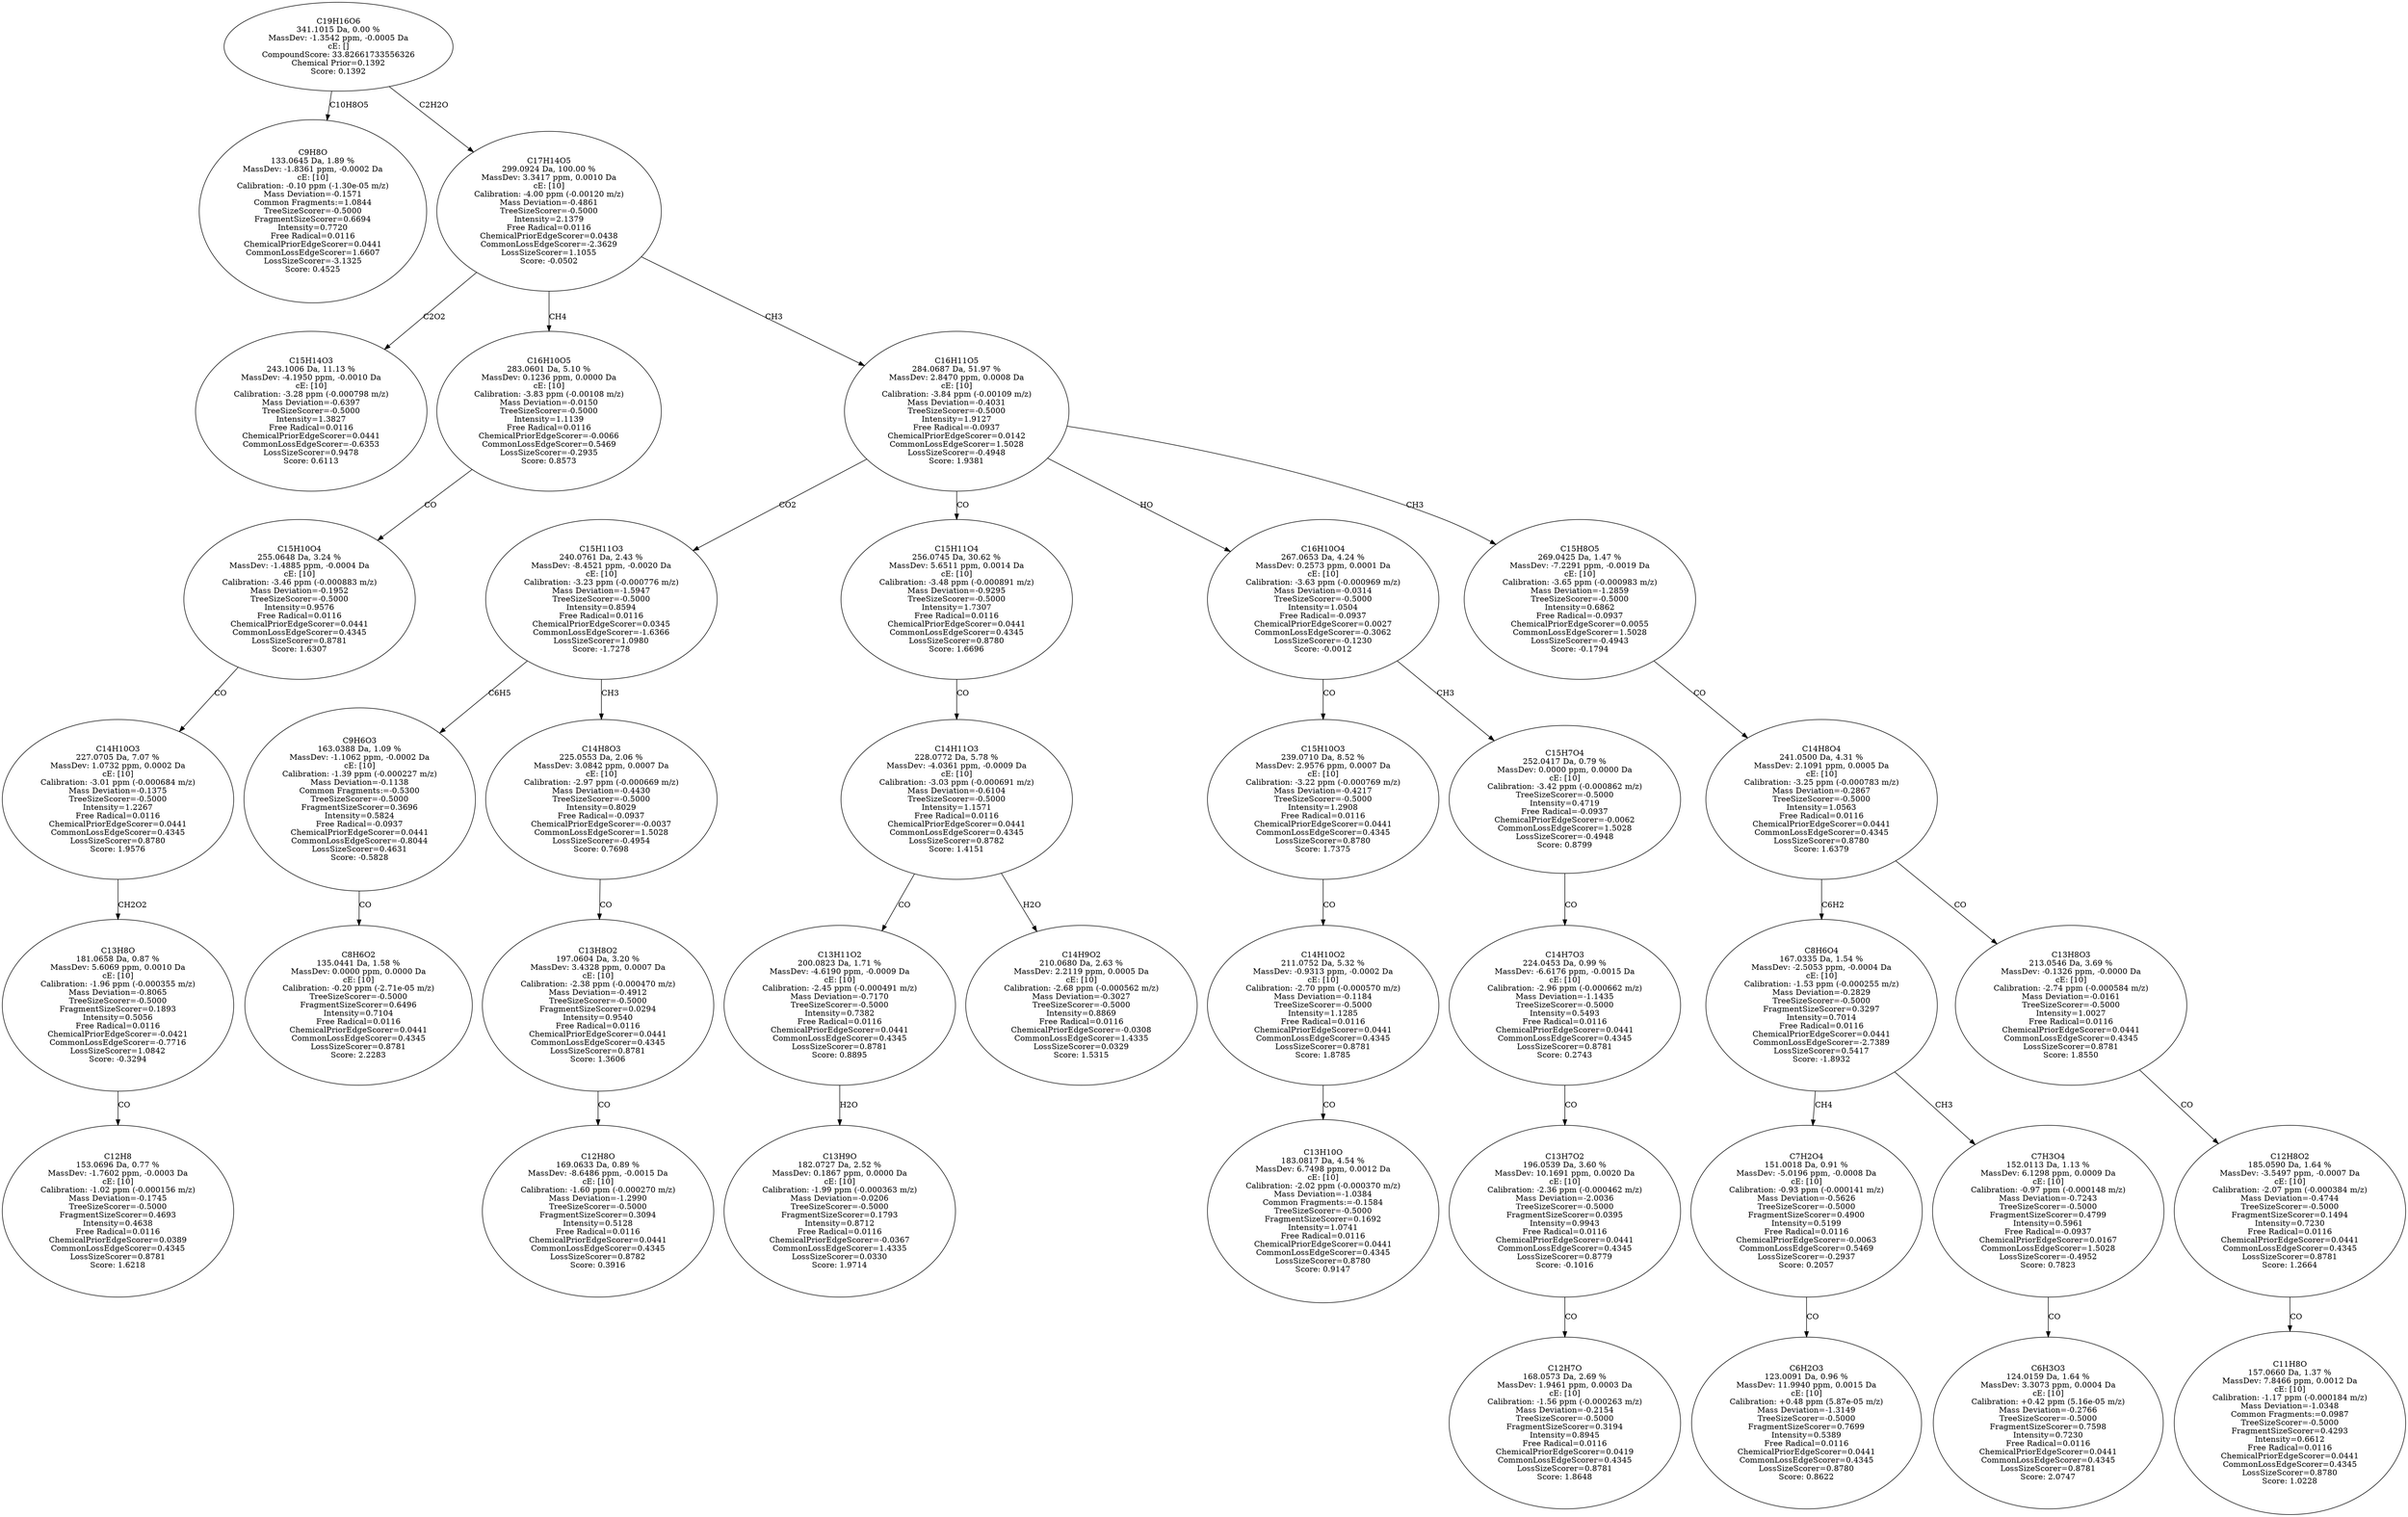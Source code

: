 strict digraph {
v1 [label="C9H8O\n133.0645 Da, 1.89 %\nMassDev: -1.8361 ppm, -0.0002 Da\ncE: [10]\nCalibration: -0.10 ppm (-1.30e-05 m/z)\nMass Deviation=-0.1571\nCommon Fragments:=1.0844\nTreeSizeScorer=-0.5000\nFragmentSizeScorer=0.6694\nIntensity=0.7720\nFree Radical=0.0116\nChemicalPriorEdgeScorer=0.0441\nCommonLossEdgeScorer=1.6607\nLossSizeScorer=-3.1325\nScore: 0.4525"];
v2 [label="C15H14O3\n243.1006 Da, 11.13 %\nMassDev: -4.1950 ppm, -0.0010 Da\ncE: [10]\nCalibration: -3.28 ppm (-0.000798 m/z)\nMass Deviation=-0.6397\nTreeSizeScorer=-0.5000\nIntensity=1.3827\nFree Radical=0.0116\nChemicalPriorEdgeScorer=0.0441\nCommonLossEdgeScorer=-0.6353\nLossSizeScorer=0.9478\nScore: 0.6113"];
v3 [label="C12H8\n153.0696 Da, 0.77 %\nMassDev: -1.7602 ppm, -0.0003 Da\ncE: [10]\nCalibration: -1.02 ppm (-0.000156 m/z)\nMass Deviation=-0.1745\nTreeSizeScorer=-0.5000\nFragmentSizeScorer=0.4693\nIntensity=0.4638\nFree Radical=0.0116\nChemicalPriorEdgeScorer=0.0389\nCommonLossEdgeScorer=0.4345\nLossSizeScorer=0.8781\nScore: 1.6218"];
v4 [label="C13H8O\n181.0658 Da, 0.87 %\nMassDev: 5.6069 ppm, 0.0010 Da\ncE: [10]\nCalibration: -1.96 ppm (-0.000355 m/z)\nMass Deviation=-0.8065\nTreeSizeScorer=-0.5000\nFragmentSizeScorer=0.1893\nIntensity=0.5056\nFree Radical=0.0116\nChemicalPriorEdgeScorer=-0.0421\nCommonLossEdgeScorer=-0.7716\nLossSizeScorer=1.0842\nScore: -0.3294"];
v5 [label="C14H10O3\n227.0705 Da, 7.07 %\nMassDev: 1.0732 ppm, 0.0002 Da\ncE: [10]\nCalibration: -3.01 ppm (-0.000684 m/z)\nMass Deviation=-0.1375\nTreeSizeScorer=-0.5000\nIntensity=1.2267\nFree Radical=0.0116\nChemicalPriorEdgeScorer=0.0441\nCommonLossEdgeScorer=0.4345\nLossSizeScorer=0.8780\nScore: 1.9576"];
v6 [label="C15H10O4\n255.0648 Da, 3.24 %\nMassDev: -1.4885 ppm, -0.0004 Da\ncE: [10]\nCalibration: -3.46 ppm (-0.000883 m/z)\nMass Deviation=-0.1952\nTreeSizeScorer=-0.5000\nIntensity=0.9576\nFree Radical=0.0116\nChemicalPriorEdgeScorer=0.0441\nCommonLossEdgeScorer=0.4345\nLossSizeScorer=0.8781\nScore: 1.6307"];
v7 [label="C16H10O5\n283.0601 Da, 5.10 %\nMassDev: 0.1236 ppm, 0.0000 Da\ncE: [10]\nCalibration: -3.83 ppm (-0.00108 m/z)\nMass Deviation=-0.0150\nTreeSizeScorer=-0.5000\nIntensity=1.1139\nFree Radical=0.0116\nChemicalPriorEdgeScorer=-0.0066\nCommonLossEdgeScorer=0.5469\nLossSizeScorer=-0.2935\nScore: 0.8573"];
v8 [label="C8H6O2\n135.0441 Da, 1.58 %\nMassDev: 0.0000 ppm, 0.0000 Da\ncE: [10]\nCalibration: -0.20 ppm (-2.71e-05 m/z)\nTreeSizeScorer=-0.5000\nFragmentSizeScorer=0.6496\nIntensity=0.7104\nFree Radical=0.0116\nChemicalPriorEdgeScorer=0.0441\nCommonLossEdgeScorer=0.4345\nLossSizeScorer=0.8781\nScore: 2.2283"];
v9 [label="C9H6O3\n163.0388 Da, 1.09 %\nMassDev: -1.1062 ppm, -0.0002 Da\ncE: [10]\nCalibration: -1.39 ppm (-0.000227 m/z)\nMass Deviation=-0.1138\nCommon Fragments:=-0.5300\nTreeSizeScorer=-0.5000\nFragmentSizeScorer=0.3696\nIntensity=0.5824\nFree Radical=-0.0937\nChemicalPriorEdgeScorer=0.0441\nCommonLossEdgeScorer=-0.8044\nLossSizeScorer=0.4631\nScore: -0.5828"];
v10 [label="C12H8O\n169.0633 Da, 0.89 %\nMassDev: -8.6486 ppm, -0.0015 Da\ncE: [10]\nCalibration: -1.60 ppm (-0.000270 m/z)\nMass Deviation=-1.2990\nTreeSizeScorer=-0.5000\nFragmentSizeScorer=0.3094\nIntensity=0.5128\nFree Radical=0.0116\nChemicalPriorEdgeScorer=0.0441\nCommonLossEdgeScorer=0.4345\nLossSizeScorer=0.8782\nScore: 0.3916"];
v11 [label="C13H8O2\n197.0604 Da, 3.20 %\nMassDev: 3.4328 ppm, 0.0007 Da\ncE: [10]\nCalibration: -2.38 ppm (-0.000470 m/z)\nMass Deviation=-0.4912\nTreeSizeScorer=-0.5000\nFragmentSizeScorer=0.0294\nIntensity=0.9540\nFree Radical=0.0116\nChemicalPriorEdgeScorer=0.0441\nCommonLossEdgeScorer=0.4345\nLossSizeScorer=0.8781\nScore: 1.3606"];
v12 [label="C14H8O3\n225.0553 Da, 2.06 %\nMassDev: 3.0842 ppm, 0.0007 Da\ncE: [10]\nCalibration: -2.97 ppm (-0.000669 m/z)\nMass Deviation=-0.4430\nTreeSizeScorer=-0.5000\nIntensity=0.8029\nFree Radical=-0.0937\nChemicalPriorEdgeScorer=-0.0037\nCommonLossEdgeScorer=1.5028\nLossSizeScorer=-0.4954\nScore: 0.7698"];
v13 [label="C15H11O3\n240.0761 Da, 2.43 %\nMassDev: -8.4521 ppm, -0.0020 Da\ncE: [10]\nCalibration: -3.23 ppm (-0.000776 m/z)\nMass Deviation=-1.5947\nTreeSizeScorer=-0.5000\nIntensity=0.8594\nFree Radical=0.0116\nChemicalPriorEdgeScorer=0.0345\nCommonLossEdgeScorer=-1.6366\nLossSizeScorer=1.0980\nScore: -1.7278"];
v14 [label="C13H9O\n182.0727 Da, 2.52 %\nMassDev: 0.1867 ppm, 0.0000 Da\ncE: [10]\nCalibration: -1.99 ppm (-0.000363 m/z)\nMass Deviation=-0.0206\nTreeSizeScorer=-0.5000\nFragmentSizeScorer=0.1793\nIntensity=0.8712\nFree Radical=0.0116\nChemicalPriorEdgeScorer=-0.0367\nCommonLossEdgeScorer=1.4335\nLossSizeScorer=0.0330\nScore: 1.9714"];
v15 [label="C13H11O2\n200.0823 Da, 1.71 %\nMassDev: -4.6190 ppm, -0.0009 Da\ncE: [10]\nCalibration: -2.45 ppm (-0.000491 m/z)\nMass Deviation=-0.7170\nTreeSizeScorer=-0.5000\nIntensity=0.7382\nFree Radical=0.0116\nChemicalPriorEdgeScorer=0.0441\nCommonLossEdgeScorer=0.4345\nLossSizeScorer=0.8781\nScore: 0.8895"];
v16 [label="C14H9O2\n210.0680 Da, 2.63 %\nMassDev: 2.2119 ppm, 0.0005 Da\ncE: [10]\nCalibration: -2.68 ppm (-0.000562 m/z)\nMass Deviation=-0.3027\nTreeSizeScorer=-0.5000\nIntensity=0.8869\nFree Radical=0.0116\nChemicalPriorEdgeScorer=-0.0308\nCommonLossEdgeScorer=1.4335\nLossSizeScorer=0.0329\nScore: 1.5315"];
v17 [label="C14H11O3\n228.0772 Da, 5.78 %\nMassDev: -4.0361 ppm, -0.0009 Da\ncE: [10]\nCalibration: -3.03 ppm (-0.000691 m/z)\nMass Deviation=-0.6104\nTreeSizeScorer=-0.5000\nIntensity=1.1571\nFree Radical=0.0116\nChemicalPriorEdgeScorer=0.0441\nCommonLossEdgeScorer=0.4345\nLossSizeScorer=0.8782\nScore: 1.4151"];
v18 [label="C15H11O4\n256.0745 Da, 30.62 %\nMassDev: 5.6511 ppm, 0.0014 Da\ncE: [10]\nCalibration: -3.48 ppm (-0.000891 m/z)\nMass Deviation=-0.9295\nTreeSizeScorer=-0.5000\nIntensity=1.7307\nFree Radical=0.0116\nChemicalPriorEdgeScorer=0.0441\nCommonLossEdgeScorer=0.4345\nLossSizeScorer=0.8780\nScore: 1.6696"];
v19 [label="C13H10O\n183.0817 Da, 4.54 %\nMassDev: 6.7498 ppm, 0.0012 Da\ncE: [10]\nCalibration: -2.02 ppm (-0.000370 m/z)\nMass Deviation=-1.0384\nCommon Fragments:=-0.1584\nTreeSizeScorer=-0.5000\nFragmentSizeScorer=0.1692\nIntensity=1.0741\nFree Radical=0.0116\nChemicalPriorEdgeScorer=0.0441\nCommonLossEdgeScorer=0.4345\nLossSizeScorer=0.8780\nScore: 0.9147"];
v20 [label="C14H10O2\n211.0752 Da, 5.32 %\nMassDev: -0.9313 ppm, -0.0002 Da\ncE: [10]\nCalibration: -2.70 ppm (-0.000570 m/z)\nMass Deviation=-0.1184\nTreeSizeScorer=-0.5000\nIntensity=1.1285\nFree Radical=0.0116\nChemicalPriorEdgeScorer=0.0441\nCommonLossEdgeScorer=0.4345\nLossSizeScorer=0.8781\nScore: 1.8785"];
v21 [label="C15H10O3\n239.0710 Da, 8.52 %\nMassDev: 2.9576 ppm, 0.0007 Da\ncE: [10]\nCalibration: -3.22 ppm (-0.000769 m/z)\nMass Deviation=-0.4217\nTreeSizeScorer=-0.5000\nIntensity=1.2908\nFree Radical=0.0116\nChemicalPriorEdgeScorer=0.0441\nCommonLossEdgeScorer=0.4345\nLossSizeScorer=0.8780\nScore: 1.7375"];
v22 [label="C12H7O\n168.0573 Da, 2.69 %\nMassDev: 1.9461 ppm, 0.0003 Da\ncE: [10]\nCalibration: -1.56 ppm (-0.000263 m/z)\nMass Deviation=-0.2154\nTreeSizeScorer=-0.5000\nFragmentSizeScorer=0.3194\nIntensity=0.8945\nFree Radical=0.0116\nChemicalPriorEdgeScorer=0.0419\nCommonLossEdgeScorer=0.4345\nLossSizeScorer=0.8781\nScore: 1.8648"];
v23 [label="C13H7O2\n196.0539 Da, 3.60 %\nMassDev: 10.1691 ppm, 0.0020 Da\ncE: [10]\nCalibration: -2.36 ppm (-0.000462 m/z)\nMass Deviation=-2.0036\nTreeSizeScorer=-0.5000\nFragmentSizeScorer=0.0395\nIntensity=0.9943\nFree Radical=0.0116\nChemicalPriorEdgeScorer=0.0441\nCommonLossEdgeScorer=0.4345\nLossSizeScorer=0.8779\nScore: -0.1016"];
v24 [label="C14H7O3\n224.0453 Da, 0.99 %\nMassDev: -6.6176 ppm, -0.0015 Da\ncE: [10]\nCalibration: -2.96 ppm (-0.000662 m/z)\nMass Deviation=-1.1435\nTreeSizeScorer=-0.5000\nIntensity=0.5493\nFree Radical=0.0116\nChemicalPriorEdgeScorer=0.0441\nCommonLossEdgeScorer=0.4345\nLossSizeScorer=0.8781\nScore: 0.2743"];
v25 [label="C15H7O4\n252.0417 Da, 0.79 %\nMassDev: 0.0000 ppm, 0.0000 Da\ncE: [10]\nCalibration: -3.42 ppm (-0.000862 m/z)\nTreeSizeScorer=-0.5000\nIntensity=0.4719\nFree Radical=-0.0937\nChemicalPriorEdgeScorer=-0.0062\nCommonLossEdgeScorer=1.5028\nLossSizeScorer=-0.4948\nScore: 0.8799"];
v26 [label="C16H10O4\n267.0653 Da, 4.24 %\nMassDev: 0.2573 ppm, 0.0001 Da\ncE: [10]\nCalibration: -3.63 ppm (-0.000969 m/z)\nMass Deviation=-0.0314\nTreeSizeScorer=-0.5000\nIntensity=1.0504\nFree Radical=-0.0937\nChemicalPriorEdgeScorer=0.0027\nCommonLossEdgeScorer=-0.3062\nLossSizeScorer=-0.1230\nScore: -0.0012"];
v27 [label="C6H2O3\n123.0091 Da, 0.96 %\nMassDev: 11.9940 ppm, 0.0015 Da\ncE: [10]\nCalibration: +0.48 ppm (5.87e-05 m/z)\nMass Deviation=-1.3149\nTreeSizeScorer=-0.5000\nFragmentSizeScorer=0.7699\nIntensity=0.5389\nFree Radical=0.0116\nChemicalPriorEdgeScorer=0.0441\nCommonLossEdgeScorer=0.4345\nLossSizeScorer=0.8780\nScore: 0.8622"];
v28 [label="C7H2O4\n151.0018 Da, 0.91 %\nMassDev: -5.0196 ppm, -0.0008 Da\ncE: [10]\nCalibration: -0.93 ppm (-0.000141 m/z)\nMass Deviation=-0.5626\nTreeSizeScorer=-0.5000\nFragmentSizeScorer=0.4900\nIntensity=0.5199\nFree Radical=0.0116\nChemicalPriorEdgeScorer=-0.0063\nCommonLossEdgeScorer=0.5469\nLossSizeScorer=-0.2937\nScore: 0.2057"];
v29 [label="C6H3O3\n124.0159 Da, 1.64 %\nMassDev: 3.3073 ppm, 0.0004 Da\ncE: [10]\nCalibration: +0.42 ppm (5.16e-05 m/z)\nMass Deviation=-0.2766\nTreeSizeScorer=-0.5000\nFragmentSizeScorer=0.7598\nIntensity=0.7230\nFree Radical=0.0116\nChemicalPriorEdgeScorer=0.0441\nCommonLossEdgeScorer=0.4345\nLossSizeScorer=0.8781\nScore: 2.0747"];
v30 [label="C7H3O4\n152.0113 Da, 1.13 %\nMassDev: 6.1298 ppm, 0.0009 Da\ncE: [10]\nCalibration: -0.97 ppm (-0.000148 m/z)\nMass Deviation=-0.7243\nTreeSizeScorer=-0.5000\nFragmentSizeScorer=0.4799\nIntensity=0.5961\nFree Radical=-0.0937\nChemicalPriorEdgeScorer=0.0167\nCommonLossEdgeScorer=1.5028\nLossSizeScorer=-0.4952\nScore: 0.7823"];
v31 [label="C8H6O4\n167.0335 Da, 1.54 %\nMassDev: -2.5053 ppm, -0.0004 Da\ncE: [10]\nCalibration: -1.53 ppm (-0.000255 m/z)\nMass Deviation=-0.2829\nTreeSizeScorer=-0.5000\nFragmentSizeScorer=0.3297\nIntensity=0.7014\nFree Radical=0.0116\nChemicalPriorEdgeScorer=0.0441\nCommonLossEdgeScorer=-2.7389\nLossSizeScorer=0.5417\nScore: -1.8932"];
v32 [label="C11H8O\n157.0660 Da, 1.37 %\nMassDev: 7.8466 ppm, 0.0012 Da\ncE: [10]\nCalibration: -1.17 ppm (-0.000184 m/z)\nMass Deviation=-1.0348\nCommon Fragments:=0.0987\nTreeSizeScorer=-0.5000\nFragmentSizeScorer=0.4293\nIntensity=0.6612\nFree Radical=0.0116\nChemicalPriorEdgeScorer=0.0441\nCommonLossEdgeScorer=0.4345\nLossSizeScorer=0.8780\nScore: 1.0228"];
v33 [label="C12H8O2\n185.0590 Da, 1.64 %\nMassDev: -3.5497 ppm, -0.0007 Da\ncE: [10]\nCalibration: -2.07 ppm (-0.000384 m/z)\nMass Deviation=-0.4744\nTreeSizeScorer=-0.5000\nFragmentSizeScorer=0.1494\nIntensity=0.7230\nFree Radical=0.0116\nChemicalPriorEdgeScorer=0.0441\nCommonLossEdgeScorer=0.4345\nLossSizeScorer=0.8781\nScore: 1.2664"];
v34 [label="C13H8O3\n213.0546 Da, 3.69 %\nMassDev: -0.1326 ppm, -0.0000 Da\ncE: [10]\nCalibration: -2.74 ppm (-0.000584 m/z)\nMass Deviation=-0.0161\nTreeSizeScorer=-0.5000\nIntensity=1.0027\nFree Radical=0.0116\nChemicalPriorEdgeScorer=0.0441\nCommonLossEdgeScorer=0.4345\nLossSizeScorer=0.8781\nScore: 1.8550"];
v35 [label="C14H8O4\n241.0500 Da, 4.31 %\nMassDev: 2.1091 ppm, 0.0005 Da\ncE: [10]\nCalibration: -3.25 ppm (-0.000783 m/z)\nMass Deviation=-0.2867\nTreeSizeScorer=-0.5000\nIntensity=1.0563\nFree Radical=0.0116\nChemicalPriorEdgeScorer=0.0441\nCommonLossEdgeScorer=0.4345\nLossSizeScorer=0.8780\nScore: 1.6379"];
v36 [label="C15H8O5\n269.0425 Da, 1.47 %\nMassDev: -7.2291 ppm, -0.0019 Da\ncE: [10]\nCalibration: -3.65 ppm (-0.000983 m/z)\nMass Deviation=-1.2859\nTreeSizeScorer=-0.5000\nIntensity=0.6862\nFree Radical=-0.0937\nChemicalPriorEdgeScorer=0.0055\nCommonLossEdgeScorer=1.5028\nLossSizeScorer=-0.4943\nScore: -0.1794"];
v37 [label="C16H11O5\n284.0687 Da, 51.97 %\nMassDev: 2.8470 ppm, 0.0008 Da\ncE: [10]\nCalibration: -3.84 ppm (-0.00109 m/z)\nMass Deviation=-0.4031\nTreeSizeScorer=-0.5000\nIntensity=1.9127\nFree Radical=-0.0937\nChemicalPriorEdgeScorer=0.0142\nCommonLossEdgeScorer=1.5028\nLossSizeScorer=-0.4948\nScore: 1.9381"];
v38 [label="C17H14O5\n299.0924 Da, 100.00 %\nMassDev: 3.3417 ppm, 0.0010 Da\ncE: [10]\nCalibration: -4.00 ppm (-0.00120 m/z)\nMass Deviation=-0.4861\nTreeSizeScorer=-0.5000\nIntensity=2.1379\nFree Radical=0.0116\nChemicalPriorEdgeScorer=0.0438\nCommonLossEdgeScorer=-2.3629\nLossSizeScorer=1.1055\nScore: -0.0502"];
v39 [label="C19H16O6\n341.1015 Da, 0.00 %\nMassDev: -1.3542 ppm, -0.0005 Da\ncE: []\nCompoundScore: 33.82661733556326\nChemical Prior=0.1392\nScore: 0.1392"];
v39 -> v1 [label="C10H8O5"];
v38 -> v2 [label="C2O2"];
v4 -> v3 [label="CO"];
v5 -> v4 [label="CH2O2"];
v6 -> v5 [label="CO"];
v7 -> v6 [label="CO"];
v38 -> v7 [label="CH4"];
v9 -> v8 [label="CO"];
v13 -> v9 [label="C6H5"];
v11 -> v10 [label="CO"];
v12 -> v11 [label="CO"];
v13 -> v12 [label="CH3"];
v37 -> v13 [label="CO2"];
v15 -> v14 [label="H2O"];
v17 -> v15 [label="CO"];
v17 -> v16 [label="H2O"];
v18 -> v17 [label="CO"];
v37 -> v18 [label="CO"];
v20 -> v19 [label="CO"];
v21 -> v20 [label="CO"];
v26 -> v21 [label="CO"];
v23 -> v22 [label="CO"];
v24 -> v23 [label="CO"];
v25 -> v24 [label="CO"];
v26 -> v25 [label="CH3"];
v37 -> v26 [label="HO"];
v28 -> v27 [label="CO"];
v31 -> v28 [label="CH4"];
v30 -> v29 [label="CO"];
v31 -> v30 [label="CH3"];
v35 -> v31 [label="C6H2"];
v33 -> v32 [label="CO"];
v34 -> v33 [label="CO"];
v35 -> v34 [label="CO"];
v36 -> v35 [label="CO"];
v37 -> v36 [label="CH3"];
v38 -> v37 [label="CH3"];
v39 -> v38 [label="C2H2O"];
}